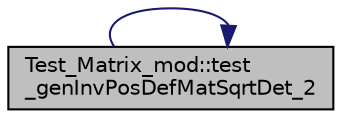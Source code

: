 digraph "Test_Matrix_mod::test_genInvPosDefMatSqrtDet_2"
{
 // LATEX_PDF_SIZE
  edge [fontname="Helvetica",fontsize="10",labelfontname="Helvetica",labelfontsize="10"];
  node [fontname="Helvetica",fontsize="10",shape=record];
  rankdir="LR";
  Node1 [label="Test_Matrix_mod::test\l_genInvPosDefMatSqrtDet_2",height=0.2,width=0.4,color="black", fillcolor="grey75", style="filled", fontcolor="black",tooltip="The output sqrtDetInvPosDefMat must be set to a negative value, if the input matrix is non-positive-d..."];
  Node1 -> Node1 [color="midnightblue",fontsize="10",style="solid",fontname="Helvetica"];
}

